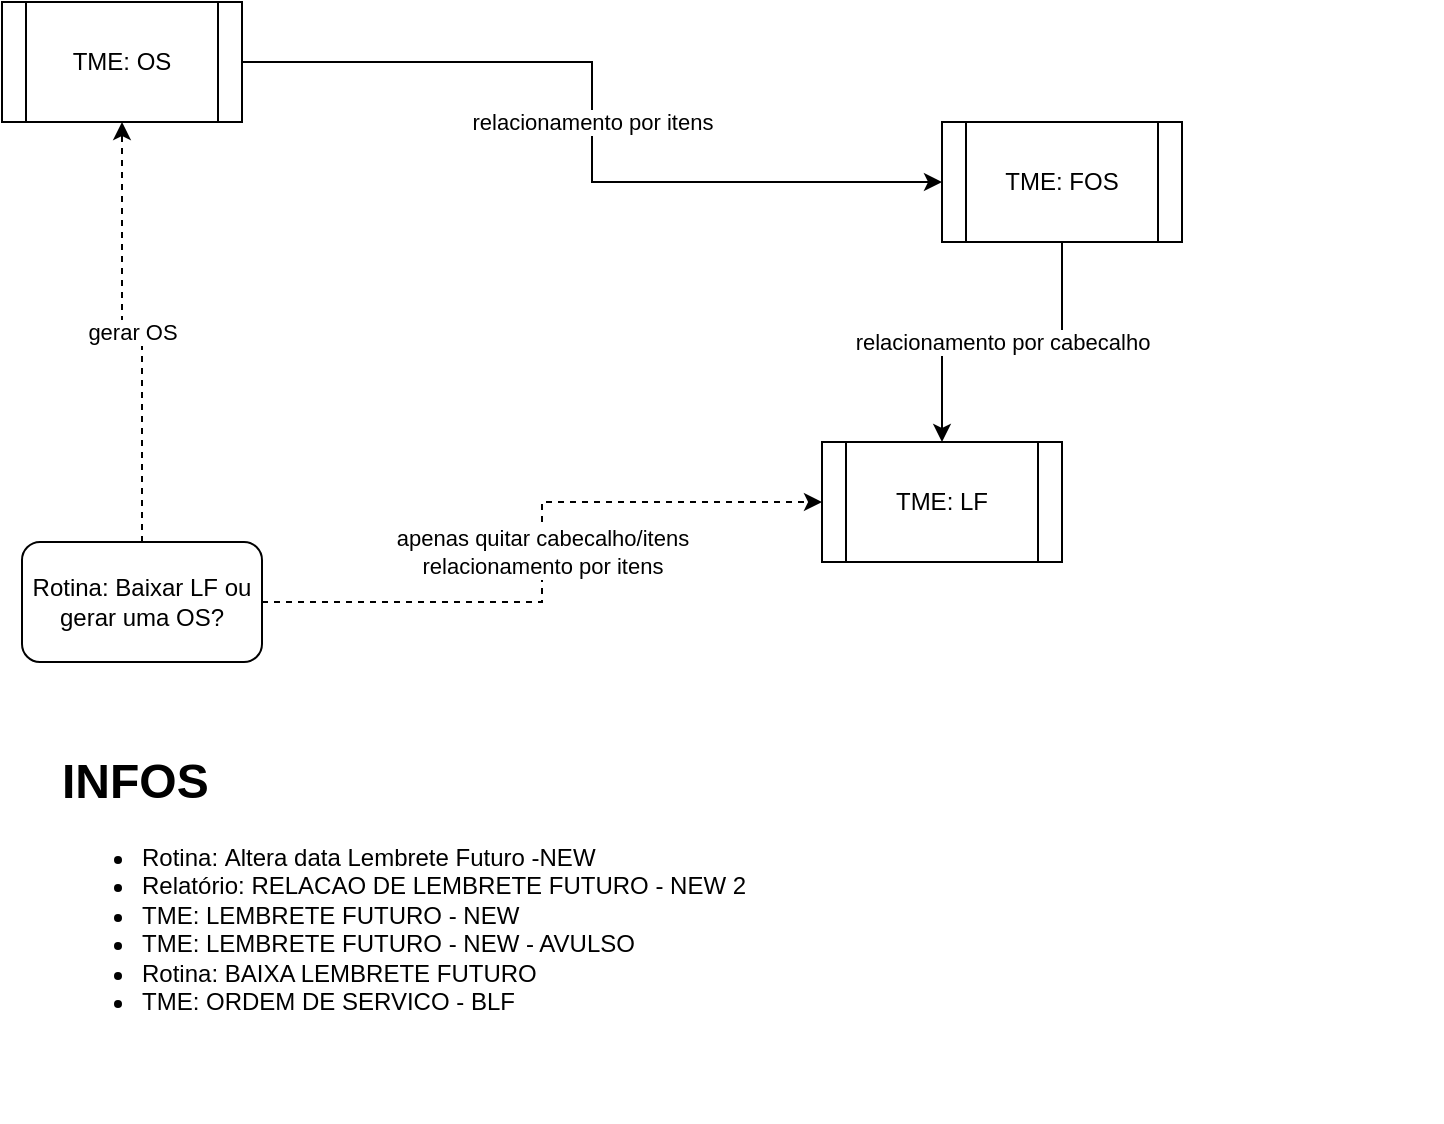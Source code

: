 <mxfile version="10.6.5" type="device"><diagram id="GD7J1cGiGJC5ilWIAP_x" name="Page-1"><mxGraphModel dx="840" dy="452" grid="1" gridSize="10" guides="1" tooltips="1" connect="1" arrows="1" fold="1" page="1" pageScale="1" pageWidth="827" pageHeight="1169" math="0" shadow="0"><root><mxCell id="0"/><mxCell id="1" parent="0"/><mxCell id="hy6zigoE7ErfhB5hW_H7-5" value="relacionamento por cabecalho" style="edgeStyle=orthogonalEdgeStyle;rounded=0;orthogonalLoop=1;jettySize=auto;html=1;" parent="1" source="hy6zigoE7ErfhB5hW_H7-1" target="hy6zigoE7ErfhB5hW_H7-2" edge="1"><mxGeometry relative="1" as="geometry"/></mxCell><mxCell id="hy6zigoE7ErfhB5hW_H7-1" value="TME: FOS" style="shape=process;whiteSpace=wrap;html=1;backgroundOutline=1;" parent="1" vertex="1"><mxGeometry x="510" y="100" width="120" height="60" as="geometry"/></mxCell><mxCell id="hy6zigoE7ErfhB5hW_H7-2" value="TME: LF&lt;br&gt;" style="shape=process;whiteSpace=wrap;html=1;backgroundOutline=1;" parent="1" vertex="1"><mxGeometry x="450" y="260" width="120" height="60" as="geometry"/></mxCell><mxCell id="hy6zigoE7ErfhB5hW_H7-4" value="relacionamento por itens&lt;br&gt;" style="edgeStyle=orthogonalEdgeStyle;rounded=0;orthogonalLoop=1;jettySize=auto;html=1;" parent="1" source="hy6zigoE7ErfhB5hW_H7-3" target="hy6zigoE7ErfhB5hW_H7-1" edge="1"><mxGeometry relative="1" as="geometry"/></mxCell><mxCell id="hy6zigoE7ErfhB5hW_H7-3" value="TME: OS" style="shape=process;whiteSpace=wrap;html=1;backgroundOutline=1;" parent="1" vertex="1"><mxGeometry x="40" y="40" width="120" height="60" as="geometry"/></mxCell><mxCell id="hy6zigoE7ErfhB5hW_H7-7" value="apenas quitar cabecalho/itens&lt;br&gt;relacionamento por itens&lt;br&gt;" style="edgeStyle=orthogonalEdgeStyle;rounded=0;orthogonalLoop=1;jettySize=auto;html=1;entryX=0;entryY=0.5;entryDx=0;entryDy=0;dashed=1;" parent="1" source="hy6zigoE7ErfhB5hW_H7-6" target="hy6zigoE7ErfhB5hW_H7-2" edge="1"><mxGeometry relative="1" as="geometry"/></mxCell><mxCell id="hy6zigoE7ErfhB5hW_H7-8" value="gerar OS" style="edgeStyle=orthogonalEdgeStyle;rounded=0;orthogonalLoop=1;jettySize=auto;html=1;entryX=0.5;entryY=1;entryDx=0;entryDy=0;dashed=1;" parent="1" source="hy6zigoE7ErfhB5hW_H7-6" target="hy6zigoE7ErfhB5hW_H7-3" edge="1"><mxGeometry relative="1" as="geometry"/></mxCell><mxCell id="hy6zigoE7ErfhB5hW_H7-6" value="Rotina: Baixar LF ou gerar uma OS?" style="rounded=1;whiteSpace=wrap;html=1;" parent="1" vertex="1"><mxGeometry x="50" y="310" width="120" height="60" as="geometry"/></mxCell><mxCell id="87biUMAPfHpfZb0Q5_Bd-1" value="&lt;h1&gt;INFOS&lt;/h1&gt;&lt;ul style=&quot;line-height: 120%&quot;&gt;&lt;li&gt;&lt;span&gt;Rotina:&amp;nbsp;Altera data Lembrete Futuro -NEW&lt;/span&gt;&lt;/li&gt;&lt;li&gt;&lt;span&gt;Relatório:&amp;nbsp;RELACAO DE LEMBRETE FUTURO - NEW 2&lt;/span&gt;&lt;/li&gt;&lt;li&gt;&lt;span&gt;TME:&amp;nbsp;&lt;/span&gt;LEMBRETE FUTURO - NEW&lt;/li&gt;&lt;li&gt;TME:&amp;nbsp;LEMBRETE FUTURO - NEW - AVULSO&lt;/li&gt;&lt;li&gt;Rotina:&amp;nbsp;BAIXA LEMBRETE FUTURO&lt;/li&gt;&lt;li&gt;TME:&amp;nbsp;ORDEM DE SERVICO - BLF&lt;/li&gt;&lt;/ul&gt;" style="text;html=1;strokeColor=none;fillColor=none;spacing=5;spacingTop=-20;whiteSpace=wrap;overflow=hidden;rounded=0;" vertex="1" parent="1"><mxGeometry x="65" y="410" width="695" height="190" as="geometry"/></mxCell></root></mxGraphModel></diagram></mxfile>